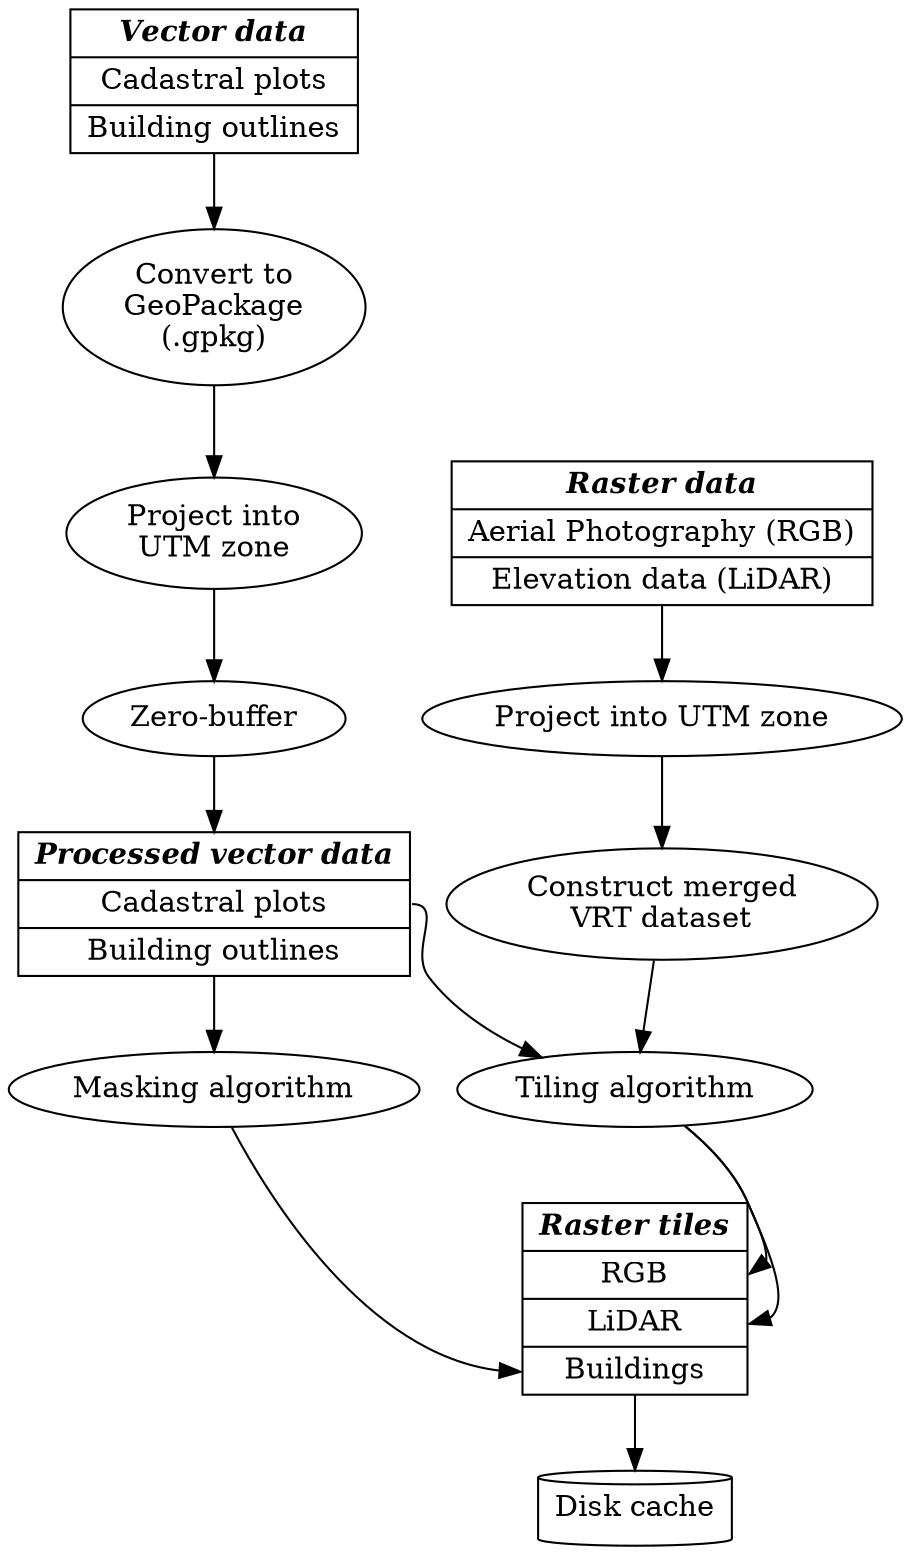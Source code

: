 digraph G {
  vd [shape=record, label="{𝑽𝒆𝒄𝒕𝒐𝒓 𝒅𝒂𝒕𝒂|Cadastral plots|Building outlines}"];
  gpkg [label="Convert to\nGeoPackage\n(.gpkg)"];
  vd_utm_trans [label="Project into\nUTM zone"];
  buffer [label="Zero-buffer"];
  pvd [shape=record, label="{𝑷𝒓𝒐𝒄𝒆𝒔𝒔𝒆𝒅 𝒗𝒆𝒄𝒕𝒐𝒓 𝒅𝒂𝒕𝒂|<cp>Cadastral plots|<bo>Building outlines}"];
  vd -> gpkg -> vd_utm_trans -> buffer -> pvd;

  raster [shape=record, label="{𝑹𝒂𝒔𝒕𝒆𝒓 𝒅𝒂𝒕𝒂|Aerial Photography (RGB)|Elevation data (LiDAR)}"];
  raster_utm_trans [label="Project into UTM zone"];
  vrt [label="Construct merged\nVRT dataset"];
  raster -> raster_utm_trans -> vrt;

  tiling [label="Tiling algorithm"];
  masking [label="Masking algorithm"];
  tiles [shape=record, label="{𝑹𝒂𝒔𝒕𝒆𝒓 𝒕𝒊𝒍𝒆𝒔|<rgb> RGB|<z> LiDAR|<bm> Buildings}"];
  vrt -> tiling;
  pvd:cp -> tiling;
  tiling -> tiles:rgb;
  tiling -> tiles:z;
  pvd:bo -> masking -> tiles:bm;

  disk [label="Disk cache", shape=cylinder];
  tiles -> disk;
}

